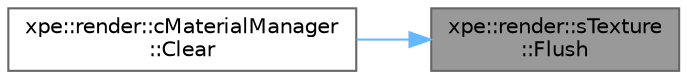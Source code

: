 digraph "xpe::render::sTexture::Flush"
{
 // LATEX_PDF_SIZE
  bgcolor="transparent";
  edge [fontname=Helvetica,fontsize=10,labelfontname=Helvetica,labelfontsize=10];
  node [fontname=Helvetica,fontsize=10,shape=box,height=0.2,width=0.4];
  rankdir="RL";
  Node1 [id="Node000001",label="xpe::render::sTexture\l::Flush",height=0.2,width=0.4,color="gray40", fillcolor="grey60", style="filled", fontcolor="black",tooltip=" "];
  Node1 -> Node2 [id="edge1_Node000001_Node000002",dir="back",color="steelblue1",style="solid",tooltip=" "];
  Node2 [id="Node000002",label="xpe::render::cMaterialManager\l::Clear",height=0.2,width=0.4,color="grey40", fillcolor="white", style="filled",URL="$classxpe_1_1render_1_1c_material_manager.html#a842944eaf29305b77e95d8b9f18c728b",tooltip=" "];
}
